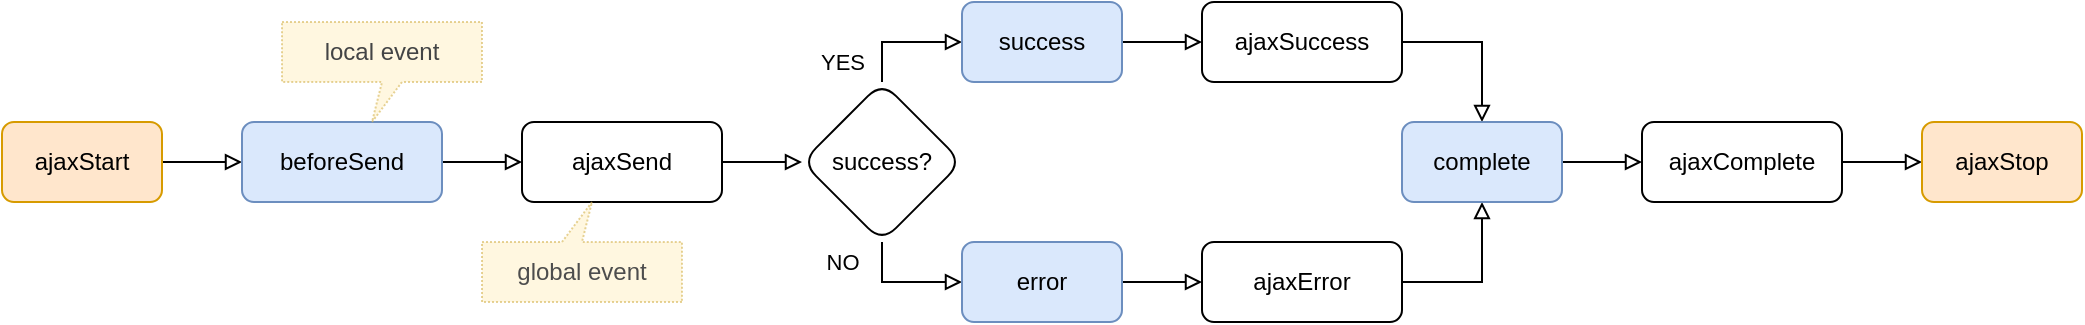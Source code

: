 <mxfile version="23.1.4" type="device">
  <diagram id="C5RBs43oDa-KdzZeNtuy" name="Page-1">
    <mxGraphModel dx="1242" dy="738" grid="1" gridSize="10" guides="1" tooltips="1" connect="1" arrows="1" fold="1" page="1" pageScale="1" pageWidth="827" pageHeight="1169" math="0" shadow="0">
      <root>
        <mxCell id="WIyWlLk6GJQsqaUBKTNV-0" />
        <mxCell id="WIyWlLk6GJQsqaUBKTNV-1" parent="WIyWlLk6GJQsqaUBKTNV-0" />
        <mxCell id="zxGt1PU5pqSQeaCX2q80-2" value="" style="edgeStyle=orthogonalEdgeStyle;rounded=0;orthogonalLoop=1;jettySize=auto;html=1;endArrow=block;endFill=0;" edge="1" parent="WIyWlLk6GJQsqaUBKTNV-1" source="WIyWlLk6GJQsqaUBKTNV-3" target="zxGt1PU5pqSQeaCX2q80-1">
          <mxGeometry relative="1" as="geometry" />
        </mxCell>
        <mxCell id="WIyWlLk6GJQsqaUBKTNV-3" value="ajaxStart" style="rounded=1;whiteSpace=wrap;html=1;fontSize=12;glass=0;strokeWidth=1;shadow=0;fillColor=#ffe6cc;strokeColor=#d79b00;" parent="WIyWlLk6GJQsqaUBKTNV-1" vertex="1">
          <mxGeometry x="240" y="80" width="80" height="40" as="geometry" />
        </mxCell>
        <mxCell id="zxGt1PU5pqSQeaCX2q80-5" value="" style="edgeStyle=orthogonalEdgeStyle;rounded=0;orthogonalLoop=1;jettySize=auto;html=1;endArrow=block;endFill=0;" edge="1" parent="WIyWlLk6GJQsqaUBKTNV-1" source="zxGt1PU5pqSQeaCX2q80-1" target="zxGt1PU5pqSQeaCX2q80-4">
          <mxGeometry relative="1" as="geometry" />
        </mxCell>
        <mxCell id="zxGt1PU5pqSQeaCX2q80-1" value="beforeSend" style="rounded=1;whiteSpace=wrap;html=1;fontSize=12;glass=0;strokeWidth=1;shadow=0;fillColor=#dae8fc;strokeColor=#6c8ebf;" vertex="1" parent="WIyWlLk6GJQsqaUBKTNV-1">
          <mxGeometry x="360" y="80" width="100" height="40" as="geometry" />
        </mxCell>
        <mxCell id="zxGt1PU5pqSQeaCX2q80-7" value="" style="edgeStyle=orthogonalEdgeStyle;rounded=0;orthogonalLoop=1;jettySize=auto;html=1;endArrow=block;endFill=0;" edge="1" parent="WIyWlLk6GJQsqaUBKTNV-1" source="zxGt1PU5pqSQeaCX2q80-4" target="zxGt1PU5pqSQeaCX2q80-6">
          <mxGeometry relative="1" as="geometry" />
        </mxCell>
        <mxCell id="zxGt1PU5pqSQeaCX2q80-4" value="ajaxSend" style="rounded=1;whiteSpace=wrap;html=1;fontSize=12;glass=0;strokeWidth=1;shadow=0;" vertex="1" parent="WIyWlLk6GJQsqaUBKTNV-1">
          <mxGeometry x="500" y="80" width="100" height="40" as="geometry" />
        </mxCell>
        <mxCell id="zxGt1PU5pqSQeaCX2q80-9" value="" style="edgeStyle=orthogonalEdgeStyle;rounded=0;orthogonalLoop=1;jettySize=auto;html=1;entryX=0;entryY=0.5;entryDx=0;entryDy=0;endArrow=block;endFill=0;" edge="1" parent="WIyWlLk6GJQsqaUBKTNV-1" source="zxGt1PU5pqSQeaCX2q80-6" target="zxGt1PU5pqSQeaCX2q80-14">
          <mxGeometry relative="1" as="geometry">
            <mxPoint x="720" y="10" as="targetPoint" />
            <Array as="points">
              <mxPoint x="680" y="40" />
            </Array>
          </mxGeometry>
        </mxCell>
        <mxCell id="zxGt1PU5pqSQeaCX2q80-15" value="YES" style="edgeLabel;html=1;align=center;verticalAlign=middle;resizable=0;points=[];" vertex="1" connectable="0" parent="zxGt1PU5pqSQeaCX2q80-9">
          <mxGeometry x="0.033" y="4" relative="1" as="geometry">
            <mxPoint x="-31" y="14" as="offset" />
          </mxGeometry>
        </mxCell>
        <mxCell id="zxGt1PU5pqSQeaCX2q80-12" value="NO" style="edgeStyle=orthogonalEdgeStyle;rounded=0;orthogonalLoop=1;jettySize=auto;html=1;endArrow=block;endFill=0;entryX=0;entryY=0.5;entryDx=0;entryDy=0;" edge="1" parent="WIyWlLk6GJQsqaUBKTNV-1" source="zxGt1PU5pqSQeaCX2q80-6" target="zxGt1PU5pqSQeaCX2q80-10">
          <mxGeometry x="-0.667" y="-20" relative="1" as="geometry">
            <mxPoint x="680" y="260" as="targetPoint" />
            <Array as="points">
              <mxPoint x="680" y="160" />
            </Array>
            <mxPoint as="offset" />
          </mxGeometry>
        </mxCell>
        <mxCell id="zxGt1PU5pqSQeaCX2q80-6" value="success?" style="rhombus;whiteSpace=wrap;html=1;rounded=1;glass=0;strokeWidth=1;shadow=0;" vertex="1" parent="WIyWlLk6GJQsqaUBKTNV-1">
          <mxGeometry x="640" y="60" width="80" height="80" as="geometry" />
        </mxCell>
        <mxCell id="zxGt1PU5pqSQeaCX2q80-19" value="" style="edgeStyle=orthogonalEdgeStyle;rounded=0;orthogonalLoop=1;jettySize=auto;html=1;endArrow=block;endFill=0;" edge="1" parent="WIyWlLk6GJQsqaUBKTNV-1" source="zxGt1PU5pqSQeaCX2q80-10" target="zxGt1PU5pqSQeaCX2q80-18">
          <mxGeometry relative="1" as="geometry" />
        </mxCell>
        <mxCell id="zxGt1PU5pqSQeaCX2q80-10" value="error" style="rounded=1;whiteSpace=wrap;html=1;fontSize=12;glass=0;strokeWidth=1;shadow=0;fillColor=#dae8fc;strokeColor=#6c8ebf;" vertex="1" parent="WIyWlLk6GJQsqaUBKTNV-1">
          <mxGeometry x="720" y="140" width="80" height="40" as="geometry" />
        </mxCell>
        <mxCell id="zxGt1PU5pqSQeaCX2q80-17" value="" style="edgeStyle=orthogonalEdgeStyle;rounded=0;orthogonalLoop=1;jettySize=auto;html=1;endArrow=block;endFill=0;" edge="1" parent="WIyWlLk6GJQsqaUBKTNV-1" source="zxGt1PU5pqSQeaCX2q80-14" target="zxGt1PU5pqSQeaCX2q80-16">
          <mxGeometry relative="1" as="geometry" />
        </mxCell>
        <mxCell id="zxGt1PU5pqSQeaCX2q80-14" value="success" style="rounded=1;whiteSpace=wrap;html=1;fontSize=12;glass=0;strokeWidth=1;shadow=0;fillColor=#dae8fc;strokeColor=#6c8ebf;" vertex="1" parent="WIyWlLk6GJQsqaUBKTNV-1">
          <mxGeometry x="720" y="20" width="80" height="40" as="geometry" />
        </mxCell>
        <mxCell id="zxGt1PU5pqSQeaCX2q80-21" value="" style="edgeStyle=orthogonalEdgeStyle;rounded=0;orthogonalLoop=1;jettySize=auto;html=1;endArrow=block;endFill=0;" edge="1" parent="WIyWlLk6GJQsqaUBKTNV-1" source="zxGt1PU5pqSQeaCX2q80-16" target="zxGt1PU5pqSQeaCX2q80-20">
          <mxGeometry relative="1" as="geometry">
            <Array as="points">
              <mxPoint x="980" y="40" />
            </Array>
          </mxGeometry>
        </mxCell>
        <mxCell id="zxGt1PU5pqSQeaCX2q80-16" value="ajaxSuccess" style="rounded=1;whiteSpace=wrap;html=1;fontSize=12;glass=0;strokeWidth=1;shadow=0;" vertex="1" parent="WIyWlLk6GJQsqaUBKTNV-1">
          <mxGeometry x="840" y="20" width="100" height="40" as="geometry" />
        </mxCell>
        <mxCell id="zxGt1PU5pqSQeaCX2q80-23" value="" style="edgeStyle=orthogonalEdgeStyle;rounded=0;orthogonalLoop=1;jettySize=auto;html=1;entryX=0.5;entryY=1;entryDx=0;entryDy=0;endArrow=block;endFill=0;" edge="1" parent="WIyWlLk6GJQsqaUBKTNV-1" source="zxGt1PU5pqSQeaCX2q80-18" target="zxGt1PU5pqSQeaCX2q80-20">
          <mxGeometry relative="1" as="geometry">
            <mxPoint x="1140" y="160" as="targetPoint" />
            <Array as="points">
              <mxPoint x="980" y="160" />
            </Array>
          </mxGeometry>
        </mxCell>
        <mxCell id="zxGt1PU5pqSQeaCX2q80-18" value="ajaxError" style="rounded=1;whiteSpace=wrap;html=1;fontSize=12;glass=0;strokeWidth=1;shadow=0;" vertex="1" parent="WIyWlLk6GJQsqaUBKTNV-1">
          <mxGeometry x="840" y="140" width="100" height="40" as="geometry" />
        </mxCell>
        <mxCell id="zxGt1PU5pqSQeaCX2q80-25" value="" style="edgeStyle=orthogonalEdgeStyle;rounded=0;orthogonalLoop=1;jettySize=auto;html=1;endArrow=block;endFill=0;" edge="1" parent="WIyWlLk6GJQsqaUBKTNV-1" source="zxGt1PU5pqSQeaCX2q80-20" target="zxGt1PU5pqSQeaCX2q80-24">
          <mxGeometry relative="1" as="geometry" />
        </mxCell>
        <mxCell id="zxGt1PU5pqSQeaCX2q80-20" value="complete" style="rounded=1;whiteSpace=wrap;html=1;fontSize=12;glass=0;strokeWidth=1;shadow=0;fillColor=#dae8fc;strokeColor=#6c8ebf;" vertex="1" parent="WIyWlLk6GJQsqaUBKTNV-1">
          <mxGeometry x="940" y="80" width="80" height="40" as="geometry" />
        </mxCell>
        <mxCell id="zxGt1PU5pqSQeaCX2q80-27" value="" style="edgeStyle=orthogonalEdgeStyle;rounded=0;orthogonalLoop=1;jettySize=auto;html=1;endArrow=block;endFill=0;" edge="1" parent="WIyWlLk6GJQsqaUBKTNV-1" source="zxGt1PU5pqSQeaCX2q80-24" target="zxGt1PU5pqSQeaCX2q80-26">
          <mxGeometry relative="1" as="geometry" />
        </mxCell>
        <mxCell id="zxGt1PU5pqSQeaCX2q80-24" value="ajaxComplete" style="rounded=1;whiteSpace=wrap;html=1;fontSize=12;glass=0;strokeWidth=1;shadow=0;" vertex="1" parent="WIyWlLk6GJQsqaUBKTNV-1">
          <mxGeometry x="1060" y="80" width="100" height="40" as="geometry" />
        </mxCell>
        <mxCell id="zxGt1PU5pqSQeaCX2q80-26" value="ajaxStop" style="rounded=1;whiteSpace=wrap;html=1;fontSize=12;glass=0;strokeWidth=1;shadow=0;fillColor=#ffe6cc;strokeColor=#d79b00;" vertex="1" parent="WIyWlLk6GJQsqaUBKTNV-1">
          <mxGeometry x="1200" y="80" width="80" height="40" as="geometry" />
        </mxCell>
        <mxCell id="zxGt1PU5pqSQeaCX2q80-30" value="local event" style="shape=callout;whiteSpace=wrap;html=1;perimeter=calloutPerimeter;fillColor=#fff2cc;strokeColor=#d6b656;position2=0.45;size=20;position=0.5;dashed=1;dashPattern=1 1;opacity=60;base=10;fontColor=#434445;" vertex="1" parent="WIyWlLk6GJQsqaUBKTNV-1">
          <mxGeometry x="380" y="30" width="100" height="50" as="geometry" />
        </mxCell>
        <mxCell id="zxGt1PU5pqSQeaCX2q80-31" value="global event" style="shape=callout;whiteSpace=wrap;html=1;perimeter=calloutPerimeter;fillColor=#fff2cc;strokeColor=#d6b656;position2=0.45;size=20;position=0.5;base=10;direction=west;dashed=1;dashPattern=1 1;opacity=60;fontColor=#4D4D4D;" vertex="1" parent="WIyWlLk6GJQsqaUBKTNV-1">
          <mxGeometry x="480" y="120" width="100" height="50" as="geometry" />
        </mxCell>
      </root>
    </mxGraphModel>
  </diagram>
</mxfile>
